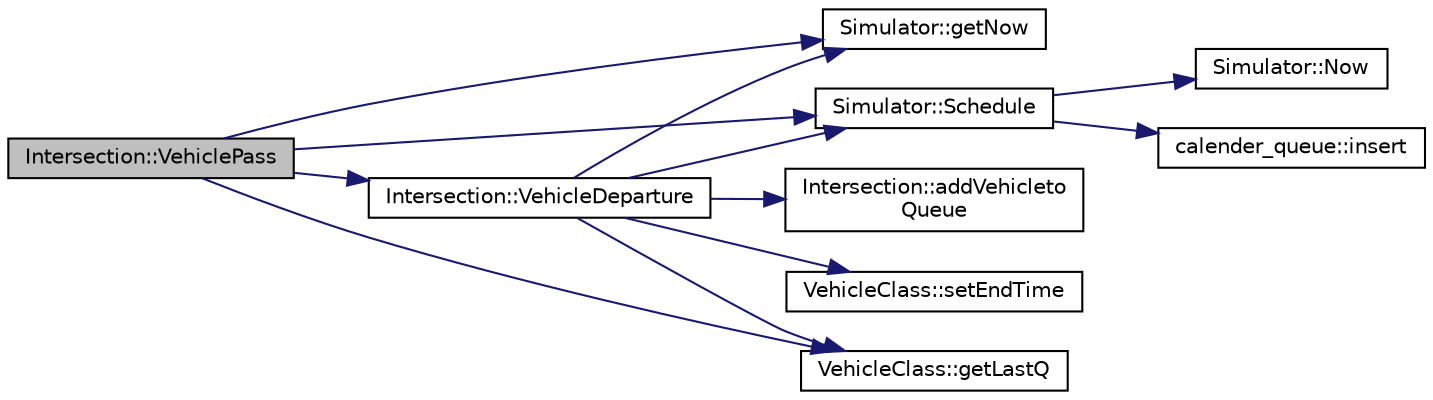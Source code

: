 digraph "Intersection::VehiclePass"
{
  edge [fontname="Helvetica",fontsize="10",labelfontname="Helvetica",labelfontsize="10"];
  node [fontname="Helvetica",fontsize="10",shape=record];
  rankdir="LR";
  Node1 [label="Intersection::VehiclePass",height=0.2,width=0.4,color="black", fillcolor="grey75", style="filled" fontcolor="black"];
  Node1 -> Node2 [color="midnightblue",fontsize="10",style="solid"];
  Node2 [label="Simulator::getNow",height=0.2,width=0.4,color="black", fillcolor="white", style="filled",URL="$class_simulator.html#a7fe5c584b3fc3f93f5b13e882ca27009"];
  Node1 -> Node3 [color="midnightblue",fontsize="10",style="solid"];
  Node3 [label="Simulator::Schedule",height=0.2,width=0.4,color="black", fillcolor="white", style="filled",URL="$class_simulator.html#ae9f1c5a28f2fc0d42ccead5d7d2a642d"];
  Node3 -> Node4 [color="midnightblue",fontsize="10",style="solid"];
  Node4 [label="Simulator::Now",height=0.2,width=0.4,color="black", fillcolor="white", style="filled",URL="$class_simulator.html#a4a9507b155c22a9c5f119abb2d2d6fc1"];
  Node3 -> Node5 [color="midnightblue",fontsize="10",style="solid"];
  Node5 [label="calender_queue::insert",height=0.2,width=0.4,color="black", fillcolor="white", style="filled",URL="$classcalender__queue.html#a9908e97c05434b58fca91d5327cf479b"];
  Node1 -> Node6 [color="midnightblue",fontsize="10",style="solid"];
  Node6 [label="Intersection::VehicleDeparture",height=0.2,width=0.4,color="black", fillcolor="white", style="filled",URL="$class_intersection.html#a358151a5ef4dd58dd42a6444c7e9bfc9"];
  Node6 -> Node2 [color="midnightblue",fontsize="10",style="solid"];
  Node6 -> Node7 [color="midnightblue",fontsize="10",style="solid"];
  Node7 [label="VehicleClass::getLastQ",height=0.2,width=0.4,color="black", fillcolor="white", style="filled",URL="$class_vehicle_class.html#a2d35acee350ca16bbadd8ff048956351"];
  Node6 -> Node8 [color="midnightblue",fontsize="10",style="solid"];
  Node8 [label="VehicleClass::setEndTime",height=0.2,width=0.4,color="black", fillcolor="white", style="filled",URL="$class_vehicle_class.html#a127372b94980fa045c648af412856fd5"];
  Node6 -> Node3 [color="midnightblue",fontsize="10",style="solid"];
  Node6 -> Node9 [color="midnightblue",fontsize="10",style="solid"];
  Node9 [label="Intersection::addVehicleto\lQueue",height=0.2,width=0.4,color="black", fillcolor="white", style="filled",URL="$class_intersection.html#a6e55e3add20e9d49e5751ccf47832c12"];
  Node1 -> Node7 [color="midnightblue",fontsize="10",style="solid"];
}
